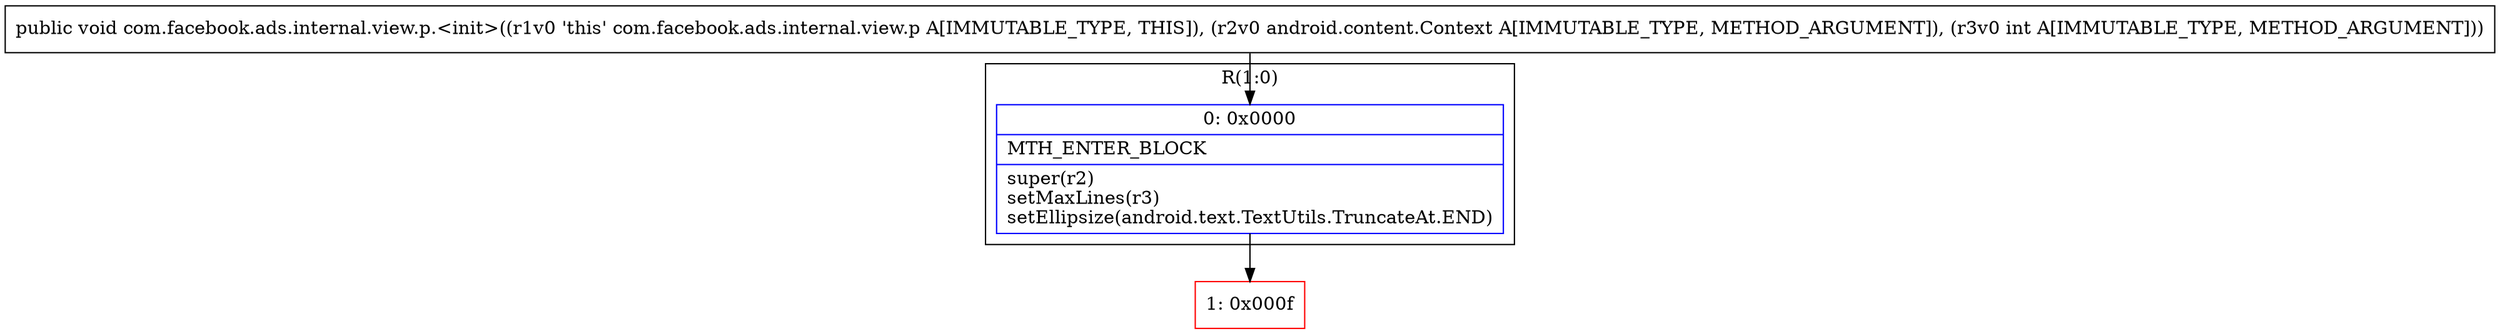 digraph "CFG forcom.facebook.ads.internal.view.p.\<init\>(Landroid\/content\/Context;I)V" {
subgraph cluster_Region_664508378 {
label = "R(1:0)";
node [shape=record,color=blue];
Node_0 [shape=record,label="{0\:\ 0x0000|MTH_ENTER_BLOCK\l|super(r2)\lsetMaxLines(r3)\lsetEllipsize(android.text.TextUtils.TruncateAt.END)\l}"];
}
Node_1 [shape=record,color=red,label="{1\:\ 0x000f}"];
MethodNode[shape=record,label="{public void com.facebook.ads.internal.view.p.\<init\>((r1v0 'this' com.facebook.ads.internal.view.p A[IMMUTABLE_TYPE, THIS]), (r2v0 android.content.Context A[IMMUTABLE_TYPE, METHOD_ARGUMENT]), (r3v0 int A[IMMUTABLE_TYPE, METHOD_ARGUMENT])) }"];
MethodNode -> Node_0;
Node_0 -> Node_1;
}

